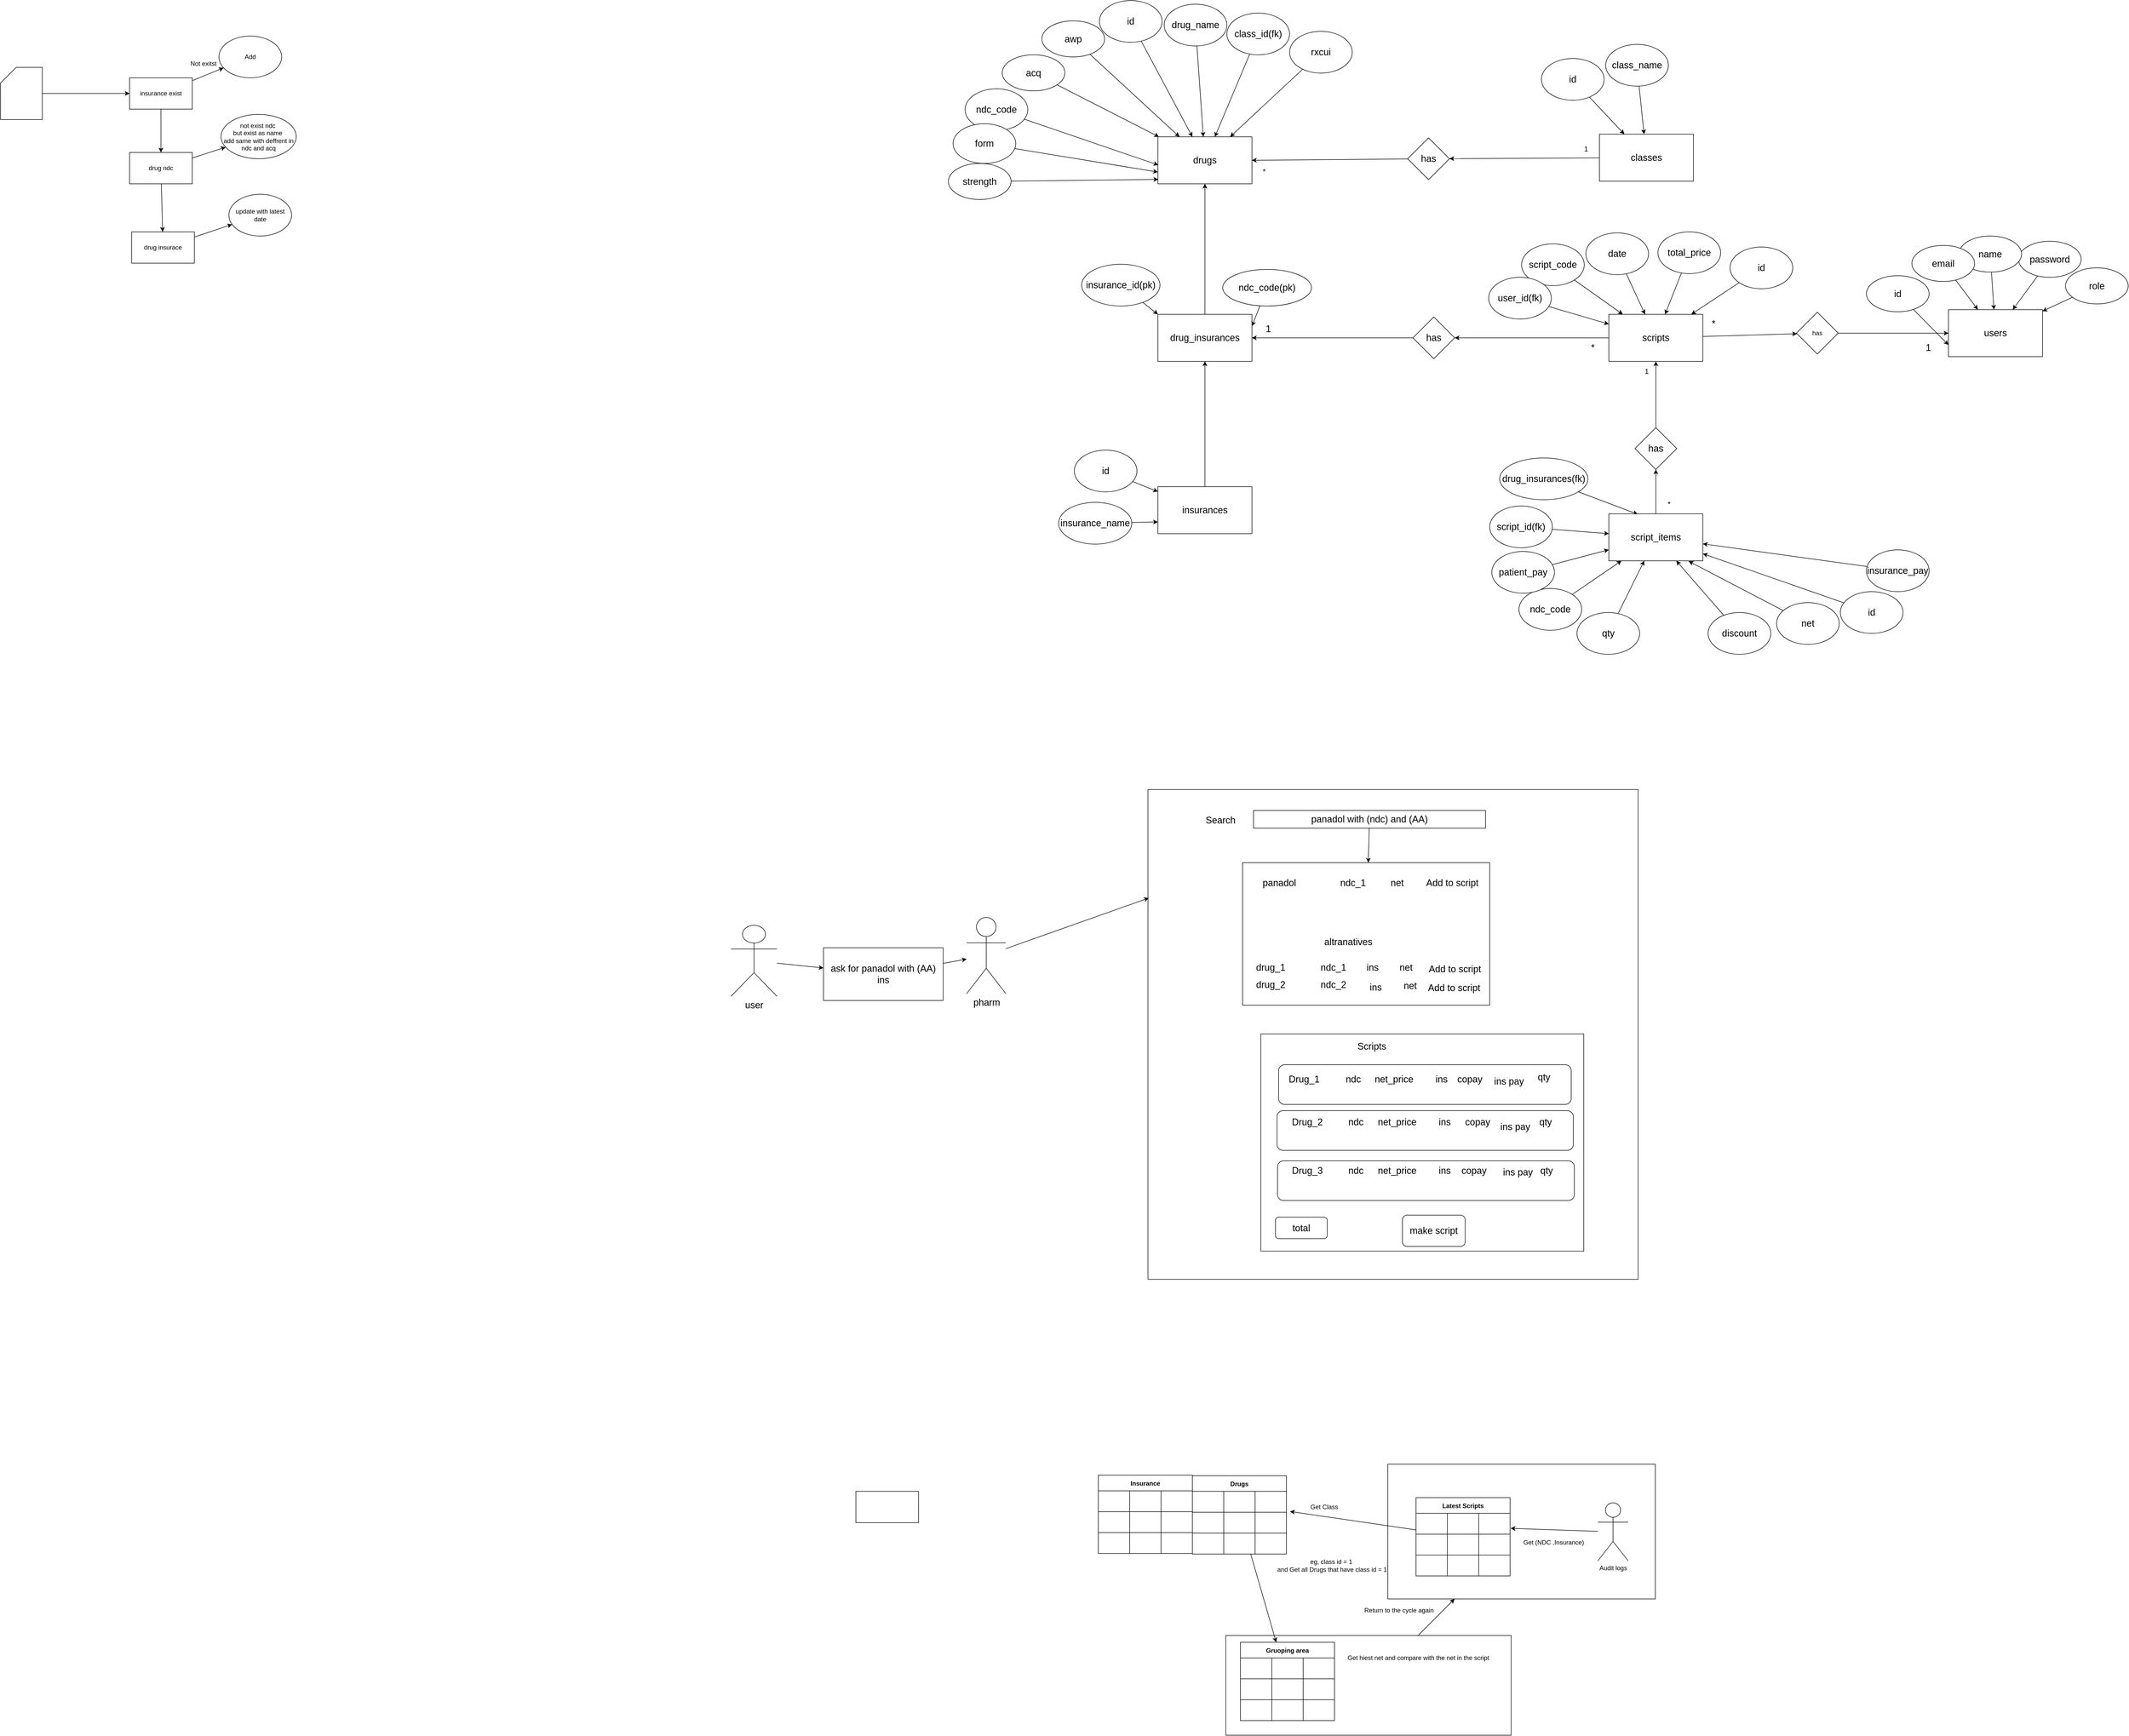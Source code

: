 <mxfile>
    <diagram id="vChAfvX7FnIwBIVvVYdI" name="Page-1">
        <mxGraphModel dx="3432" dy="907" grid="0" gridSize="10" guides="1" tooltips="1" connect="1" arrows="1" fold="1" page="0" pageScale="1" pageWidth="850" pageHeight="1100" math="0" shadow="0">
            <root>
                <mxCell id="0"/>
                <mxCell id="1" parent="0"/>
                <mxCell id="380" value="" style="rounded=0;whiteSpace=wrap;html=1;" parent="1" vertex="1">
                    <mxGeometry x="550" y="2785" width="512" height="258" as="geometry"/>
                </mxCell>
                <mxCell id="381" style="edgeStyle=none;html=1;" parent="1" source="379" target="380" edge="1">
                    <mxGeometry relative="1" as="geometry"/>
                </mxCell>
                <mxCell id="379" value="" style="rounded=0;whiteSpace=wrap;html=1;" parent="1" vertex="1">
                    <mxGeometry x="240" y="3113" width="546" height="191" as="geometry"/>
                </mxCell>
                <mxCell id="2" value="&lt;font style=&quot;font-size: 18px;&quot;&gt;drugs&lt;/font&gt;" style="rounded=0;whiteSpace=wrap;html=1;" parent="1" vertex="1">
                    <mxGeometry x="110" y="243" width="180" height="90" as="geometry"/>
                </mxCell>
                <mxCell id="37" style="edgeStyle=none;html=1;entryX=0.5;entryY=1;entryDx=0;entryDy=0;fontSize=18;" parent="1" source="4" target="35" edge="1">
                    <mxGeometry relative="1" as="geometry"/>
                </mxCell>
                <mxCell id="4" value="&lt;font style=&quot;font-size: 18px;&quot;&gt;insurances&lt;/font&gt;" style="rounded=0;whiteSpace=wrap;html=1;" parent="1" vertex="1">
                    <mxGeometry x="110" y="913" width="180" height="90" as="geometry"/>
                </mxCell>
                <mxCell id="9" style="edgeStyle=none;html=1;fontSize=18;" parent="1" source="5" target="2" edge="1">
                    <mxGeometry relative="1" as="geometry"/>
                </mxCell>
                <mxCell id="5" value="id" style="ellipse;whiteSpace=wrap;html=1;fontSize=18;" parent="1" vertex="1">
                    <mxGeometry x="-2" y="-18" width="120" height="80" as="geometry"/>
                </mxCell>
                <mxCell id="10" style="edgeStyle=none;html=1;fontSize=18;" parent="1" source="6" target="2" edge="1">
                    <mxGeometry relative="1" as="geometry"/>
                </mxCell>
                <mxCell id="6" value="drug_name" style="ellipse;whiteSpace=wrap;html=1;fontSize=18;" parent="1" vertex="1">
                    <mxGeometry x="122" y="-11" width="120" height="80" as="geometry"/>
                </mxCell>
                <mxCell id="17" style="edgeStyle=none;html=1;fontSize=18;" parent="1" source="15" target="4" edge="1">
                    <mxGeometry relative="1" as="geometry"/>
                </mxCell>
                <mxCell id="15" value="id" style="ellipse;whiteSpace=wrap;html=1;fontSize=18;" parent="1" vertex="1">
                    <mxGeometry x="-50" y="843" width="120" height="80" as="geometry"/>
                </mxCell>
                <mxCell id="29" style="edgeStyle=none;html=1;entryX=0;entryY=0.75;entryDx=0;entryDy=0;fontSize=18;" parent="1" source="16" target="4" edge="1">
                    <mxGeometry relative="1" as="geometry"/>
                </mxCell>
                <mxCell id="16" value="insurance_name" style="ellipse;whiteSpace=wrap;html=1;fontSize=18;" parent="1" vertex="1">
                    <mxGeometry x="-80" y="943" width="140" height="80" as="geometry"/>
                </mxCell>
                <mxCell id="38" style="edgeStyle=none;html=1;entryX=0.5;entryY=1;entryDx=0;entryDy=0;fontSize=18;" parent="1" source="35" target="2" edge="1">
                    <mxGeometry relative="1" as="geometry"/>
                </mxCell>
                <mxCell id="35" value="&lt;span style=&quot;font-size: 18px;&quot;&gt;drug_insurances&lt;/span&gt;" style="rounded=0;whiteSpace=wrap;html=1;" parent="1" vertex="1">
                    <mxGeometry x="110" y="583" width="180" height="90" as="geometry"/>
                </mxCell>
                <mxCell id="43" style="edgeStyle=none;html=1;entryX=1;entryY=0.25;entryDx=0;entryDy=0;fontSize=18;" parent="1" source="40" target="35" edge="1">
                    <mxGeometry relative="1" as="geometry"/>
                </mxCell>
                <mxCell id="40" value="ndc_code(pk)" style="ellipse;whiteSpace=wrap;html=1;fontSize=18;" parent="1" vertex="1">
                    <mxGeometry x="234" y="497" width="170" height="70" as="geometry"/>
                </mxCell>
                <mxCell id="42" style="edgeStyle=none;html=1;entryX=0;entryY=0;entryDx=0;entryDy=0;fontSize=18;" parent="1" source="41" target="35" edge="1">
                    <mxGeometry relative="1" as="geometry"/>
                </mxCell>
                <mxCell id="41" value="insurance_id(pk)" style="ellipse;whiteSpace=wrap;html=1;fontSize=18;" parent="1" vertex="1">
                    <mxGeometry x="-36" y="487" width="150" height="80" as="geometry"/>
                </mxCell>
                <mxCell id="62" value="" style="edgeStyle=none;html=1;fontSize=18;" parent="1" source="51" target="61" edge="1">
                    <mxGeometry relative="1" as="geometry"/>
                </mxCell>
                <mxCell id="256" value="" style="edgeStyle=none;html=1;fontSize=18;" parent="1" source="51" target="255" edge="1">
                    <mxGeometry relative="1" as="geometry"/>
                </mxCell>
                <mxCell id="51" value="&lt;font style=&quot;font-size: 18px;&quot;&gt;scripts&lt;/font&gt;" style="rounded=0;whiteSpace=wrap;html=1;" parent="1" vertex="1">
                    <mxGeometry x="973" y="583" width="180" height="90" as="geometry"/>
                </mxCell>
                <mxCell id="58" style="edgeStyle=none;html=1;fontSize=18;" parent="1" source="52" target="51" edge="1">
                    <mxGeometry relative="1" as="geometry"/>
                </mxCell>
                <mxCell id="52" value="id" style="ellipse;whiteSpace=wrap;html=1;fontSize=18;" parent="1" vertex="1">
                    <mxGeometry x="1205" y="454" width="120" height="80" as="geometry"/>
                </mxCell>
                <mxCell id="56" style="edgeStyle=none;html=1;fontSize=18;" parent="1" source="54" target="51" edge="1">
                    <mxGeometry relative="1" as="geometry"/>
                </mxCell>
                <mxCell id="54" value="script_code" style="ellipse;whiteSpace=wrap;html=1;fontSize=18;" parent="1" vertex="1">
                    <mxGeometry x="806" y="448" width="120" height="80" as="geometry"/>
                </mxCell>
                <mxCell id="57" style="edgeStyle=none;html=1;fontSize=18;entryX=0.307;entryY=0.008;entryDx=0;entryDy=0;entryPerimeter=0;" parent="1" source="55" target="108" edge="1">
                    <mxGeometry relative="1" as="geometry"/>
                </mxCell>
                <mxCell id="55" value="drug_insurances(fk)" style="ellipse;whiteSpace=wrap;html=1;fontSize=18;" parent="1" vertex="1">
                    <mxGeometry x="764" y="858" width="169" height="80" as="geometry"/>
                </mxCell>
                <mxCell id="60" style="edgeStyle=none;html=1;fontSize=18;" parent="1" source="59" target="51" edge="1">
                    <mxGeometry relative="1" as="geometry"/>
                </mxCell>
                <mxCell id="59" value="total_price" style="ellipse;whiteSpace=wrap;html=1;fontSize=18;" parent="1" vertex="1">
                    <mxGeometry x="1067" y="425" width="120" height="80" as="geometry"/>
                </mxCell>
                <mxCell id="63" style="edgeStyle=none;html=1;fontSize=18;" parent="1" source="61" target="35" edge="1">
                    <mxGeometry relative="1" as="geometry"/>
                </mxCell>
                <mxCell id="61" value="&lt;font style=&quot;font-size: 18px;&quot;&gt;has&lt;/font&gt;" style="rhombus;whiteSpace=wrap;html=1;rounded=0;" parent="1" vertex="1">
                    <mxGeometry x="598" y="588" width="80" height="80" as="geometry"/>
                </mxCell>
                <mxCell id="64" value="1" style="text;html=1;align=center;verticalAlign=middle;resizable=0;points=[];autosize=1;strokeColor=none;fillColor=none;fontSize=18;" parent="1" vertex="1">
                    <mxGeometry x="307" y="594" width="28" height="34" as="geometry"/>
                </mxCell>
                <mxCell id="65" value="*" style="text;html=1;align=center;verticalAlign=middle;resizable=0;points=[];autosize=1;strokeColor=none;fillColor=none;fontSize=18;" parent="1" vertex="1">
                    <mxGeometry x="929" y="630" width="25" height="34" as="geometry"/>
                </mxCell>
                <mxCell id="68" style="edgeStyle=none;html=1;fontSize=18;" parent="1" source="67" target="108" edge="1">
                    <mxGeometry relative="1" as="geometry"/>
                </mxCell>
                <mxCell id="67" value="ndc_code" style="ellipse;whiteSpace=wrap;html=1;fontSize=18;" parent="1" vertex="1">
                    <mxGeometry x="801" y="1108" width="120" height="80" as="geometry"/>
                </mxCell>
                <mxCell id="70" style="edgeStyle=none;html=1;" parent="1" source="69" target="51" edge="1">
                    <mxGeometry relative="1" as="geometry"/>
                </mxCell>
                <mxCell id="69" value="date" style="ellipse;whiteSpace=wrap;html=1;fontSize=18;" parent="1" vertex="1">
                    <mxGeometry x="929" y="427" width="120" height="80" as="geometry"/>
                </mxCell>
                <mxCell id="85" style="edgeStyle=none;html=1;fontSize=14;" parent="1" source="84" target="2" edge="1">
                    <mxGeometry relative="1" as="geometry"/>
                </mxCell>
                <mxCell id="84" value="class_id(fk)" style="ellipse;whiteSpace=wrap;html=1;fontSize=18;" parent="1" vertex="1">
                    <mxGeometry x="242" y="6" width="120" height="80" as="geometry"/>
                </mxCell>
                <mxCell id="99" style="edgeStyle=none;html=1;entryX=0.004;entryY=0.6;entryDx=0;entryDy=0;entryPerimeter=0;fontSize=14;" parent="1" source="86" target="2" edge="1">
                    <mxGeometry relative="1" as="geometry"/>
                </mxCell>
                <mxCell id="86" value="ndc_code" style="ellipse;whiteSpace=wrap;html=1;fontSize=18;" parent="1" vertex="1">
                    <mxGeometry x="-259" y="151" width="120" height="80" as="geometry"/>
                </mxCell>
                <mxCell id="88" value="id" style="ellipse;whiteSpace=wrap;html=1;fontSize=18;" parent="1" vertex="1">
                    <mxGeometry x="844" y="93" width="120" height="80" as="geometry"/>
                </mxCell>
                <mxCell id="89" value="class_name" style="ellipse;whiteSpace=wrap;html=1;fontSize=18;" parent="1" vertex="1">
                    <mxGeometry x="967" y="66" width="120" height="80" as="geometry"/>
                </mxCell>
                <mxCell id="90" value="&lt;font style=&quot;font-size: 18px;&quot;&gt;classes&lt;/font&gt;" style="rounded=0;whiteSpace=wrap;html=1;" parent="1" vertex="1">
                    <mxGeometry x="955" y="238" width="180" height="90" as="geometry"/>
                </mxCell>
                <mxCell id="91" style="edgeStyle=none;html=1;" parent="1" source="89" target="90" edge="1">
                    <mxGeometry relative="1" as="geometry"/>
                </mxCell>
                <mxCell id="92" style="edgeStyle=none;html=1;" parent="1" source="88" target="90" edge="1">
                    <mxGeometry relative="1" as="geometry"/>
                </mxCell>
                <mxCell id="93" value="" style="edgeStyle=none;html=1;" parent="1" source="90" target="94" edge="1">
                    <mxGeometry relative="1" as="geometry"/>
                </mxCell>
                <mxCell id="94" value="&lt;font style=&quot;font-size: 18px;&quot;&gt;has&lt;/font&gt;" style="rhombus;whiteSpace=wrap;html=1;rounded=0;" parent="1" vertex="1">
                    <mxGeometry x="588" y="245" width="80" height="80" as="geometry"/>
                </mxCell>
                <mxCell id="95" style="edgeStyle=none;html=1;entryX=1;entryY=0.5;entryDx=0;entryDy=0;" parent="1" source="94" target="2" edge="1">
                    <mxGeometry relative="1" as="geometry">
                        <mxPoint x="914" y="329.0" as="targetPoint"/>
                    </mxGeometry>
                </mxCell>
                <mxCell id="96" value="&lt;font style=&quot;font-size: 14px;&quot;&gt;*&lt;/font&gt;" style="text;html=1;align=center;verticalAlign=middle;resizable=0;points=[];autosize=1;strokeColor=none;fillColor=none;" parent="1" vertex="1">
                    <mxGeometry x="301" y="294" width="23" height="29" as="geometry"/>
                </mxCell>
                <mxCell id="97" value="&lt;font style=&quot;font-size: 14px;&quot;&gt;1&lt;/font&gt;" style="text;html=1;align=center;verticalAlign=middle;resizable=0;points=[];autosize=1;strokeColor=none;fillColor=none;" parent="1" vertex="1">
                    <mxGeometry x="916" y="251" width="26" height="29" as="geometry"/>
                </mxCell>
                <mxCell id="102" style="edgeStyle=none;html=1;entryX=0;entryY=0.75;entryDx=0;entryDy=0;fontSize=14;" parent="1" source="100" target="2" edge="1">
                    <mxGeometry relative="1" as="geometry"/>
                </mxCell>
                <mxCell id="100" value="form" style="ellipse;whiteSpace=wrap;html=1;fontSize=18;" parent="1" vertex="1">
                    <mxGeometry x="-282" y="218" width="120" height="76" as="geometry"/>
                </mxCell>
                <mxCell id="103" style="edgeStyle=none;html=1;entryX=0.004;entryY=0.906;entryDx=0;entryDy=0;entryPerimeter=0;fontSize=14;" parent="1" source="101" target="2" edge="1">
                    <mxGeometry relative="1" as="geometry"/>
                </mxCell>
                <mxCell id="101" value="strength" style="ellipse;whiteSpace=wrap;html=1;fontSize=18;" parent="1" vertex="1">
                    <mxGeometry x="-291" y="294" width="120" height="69" as="geometry"/>
                </mxCell>
                <mxCell id="106" style="edgeStyle=none;html=1;fontSize=14;" parent="1" source="104" target="2" edge="1">
                    <mxGeometry relative="1" as="geometry"/>
                </mxCell>
                <mxCell id="104" value="acq&lt;span style=&quot;color: rgba(0, 0, 0, 0); font-family: monospace; font-size: 0px; text-align: start;&quot;&gt;%3CmxGraphModel%3E%3Croot%3E%3CmxCell%20id%3D%220%22%2F%3E%3CmxCell%20id%3D%221%22%20parent%3D%220%22%2F%3E%3CmxCell%20id%3D%222%22%20value%3D%22strength%22%20style%3D%22ellipse%3BwhiteSpace%3Dwrap%3Bhtml%3D1%3BfontSize%3D18%3B%22%20vertex%3D%221%22%20parent%3D%221%22%3E%3CmxGeometry%20x%3D%22-234%22%20y%3D%22365%22%20width%3D%22120%22%20height%3D%2269%22%20as%3D%22geometry%22%2F%3E%3C%2FmxCell%3E%3C%2Froot%3E%3C%2FmxGraphModel%3E&lt;/span&gt;" style="ellipse;whiteSpace=wrap;html=1;fontSize=18;" parent="1" vertex="1">
                    <mxGeometry x="-188" y="86" width="120" height="69" as="geometry"/>
                </mxCell>
                <mxCell id="107" style="edgeStyle=none;html=1;fontSize=14;" parent="1" source="105" target="2" edge="1">
                    <mxGeometry relative="1" as="geometry"/>
                </mxCell>
                <mxCell id="105" value="awp" style="ellipse;whiteSpace=wrap;html=1;fontSize=18;" parent="1" vertex="1">
                    <mxGeometry x="-112" y="21" width="120" height="69" as="geometry"/>
                </mxCell>
                <mxCell id="110" value="" style="edgeStyle=none;html=1;fontSize=14;" parent="1" source="108" target="109" edge="1">
                    <mxGeometry relative="1" as="geometry"/>
                </mxCell>
                <mxCell id="108" value="&lt;font style=&quot;font-size: 18px;&quot;&gt;script_items&lt;/font&gt;" style="rounded=0;whiteSpace=wrap;html=1;" parent="1" vertex="1">
                    <mxGeometry x="973" y="965" width="180" height="90" as="geometry"/>
                </mxCell>
                <mxCell id="111" style="edgeStyle=none;html=1;fontSize=14;" parent="1" source="109" target="51" edge="1">
                    <mxGeometry relative="1" as="geometry"/>
                </mxCell>
                <mxCell id="109" value="&lt;font style=&quot;font-size: 18px;&quot;&gt;has&lt;/font&gt;" style="rhombus;whiteSpace=wrap;html=1;rounded=0;" parent="1" vertex="1">
                    <mxGeometry x="1023" y="800" width="80" height="80" as="geometry"/>
                </mxCell>
                <mxCell id="113" style="edgeStyle=none;html=1;fontSize=14;" parent="1" source="112" target="108" edge="1">
                    <mxGeometry relative="1" as="geometry"/>
                </mxCell>
                <mxCell id="112" value="script_id(fk)" style="ellipse;whiteSpace=wrap;html=1;fontSize=18;" parent="1" vertex="1">
                    <mxGeometry x="745" y="950" width="120" height="80" as="geometry"/>
                </mxCell>
                <mxCell id="117" style="edgeStyle=none;html=1;fontSize=14;" parent="1" source="114" target="108" edge="1">
                    <mxGeometry relative="1" as="geometry"/>
                </mxCell>
                <mxCell id="114" value="qty" style="ellipse;whiteSpace=wrap;html=1;fontSize=18;" parent="1" vertex="1">
                    <mxGeometry x="912" y="1154" width="120" height="80" as="geometry"/>
                </mxCell>
                <mxCell id="119" style="edgeStyle=none;html=1;fontSize=14;" parent="1" source="115" target="108" edge="1">
                    <mxGeometry relative="1" as="geometry"/>
                </mxCell>
                <mxCell id="115" value="discount" style="ellipse;whiteSpace=wrap;html=1;fontSize=18;" parent="1" vertex="1">
                    <mxGeometry x="1163" y="1154" width="120" height="80" as="geometry"/>
                </mxCell>
                <mxCell id="121" style="edgeStyle=none;html=1;entryX=0.849;entryY=1.008;entryDx=0;entryDy=0;entryPerimeter=0;fontSize=14;" parent="1" source="120" target="108" edge="1">
                    <mxGeometry relative="1" as="geometry"/>
                </mxCell>
                <mxCell id="120" value="net&lt;br&gt;" style="ellipse;whiteSpace=wrap;html=1;fontSize=18;" parent="1" vertex="1">
                    <mxGeometry x="1294" y="1135" width="120" height="80" as="geometry"/>
                </mxCell>
                <mxCell id="122" value="1" style="text;html=1;align=center;verticalAlign=middle;resizable=0;points=[];autosize=1;strokeColor=none;fillColor=none;fontSize=14;" parent="1" vertex="1">
                    <mxGeometry x="1032" y="677" width="26" height="29" as="geometry"/>
                </mxCell>
                <mxCell id="123" value="*" style="text;html=1;align=center;verticalAlign=middle;resizable=0;points=[];autosize=1;strokeColor=none;fillColor=none;fontSize=14;" parent="1" vertex="1">
                    <mxGeometry x="1076" y="931" width="23" height="29" as="geometry"/>
                </mxCell>
                <mxCell id="125" style="edgeStyle=none;html=1;fontSize=18;" parent="1" source="124" target="108" edge="1">
                    <mxGeometry relative="1" as="geometry"/>
                </mxCell>
                <mxCell id="124" value="id" style="ellipse;whiteSpace=wrap;html=1;fontSize=18;" parent="1" vertex="1">
                    <mxGeometry x="1416" y="1114" width="120" height="80" as="geometry"/>
                </mxCell>
                <mxCell id="126" value="" style="whiteSpace=wrap;html=1;aspect=fixed;fontSize=18;" parent="1" vertex="1">
                    <mxGeometry x="91" y="1493" width="938" height="938" as="geometry"/>
                </mxCell>
                <mxCell id="128" style="edgeStyle=none;html=1;fontSize=18;" parent="1" source="127" edge="1">
                    <mxGeometry relative="1" as="geometry">
                        <mxPoint x="92.5" y="1700.75" as="targetPoint"/>
                    </mxGeometry>
                </mxCell>
                <mxCell id="127" value="pharm" style="shape=umlActor;verticalLabelPosition=bottom;verticalAlign=top;html=1;outlineConnect=0;fontSize=18;" parent="1" vertex="1">
                    <mxGeometry x="-256" y="1738" width="75" height="146" as="geometry"/>
                </mxCell>
                <mxCell id="139" style="edgeStyle=none;html=1;fontSize=18;" parent="1" source="130" target="138" edge="1">
                    <mxGeometry relative="1" as="geometry"/>
                </mxCell>
                <mxCell id="130" value="panadol with (ndc) and (AA)" style="rounded=0;whiteSpace=wrap;html=1;fontSize=18;" parent="1" vertex="1">
                    <mxGeometry x="293" y="1533" width="444" height="34" as="geometry"/>
                </mxCell>
                <mxCell id="131" value="Search" style="text;html=1;strokeColor=none;fillColor=none;align=center;verticalAlign=middle;whiteSpace=wrap;rounded=0;fontSize=18;" parent="1" vertex="1">
                    <mxGeometry x="200" y="1537" width="60" height="30" as="geometry"/>
                </mxCell>
                <mxCell id="135" style="edgeStyle=none;html=1;fontSize=18;" parent="1" source="132" target="136" edge="1">
                    <mxGeometry relative="1" as="geometry">
                        <mxPoint x="-525" y="1831.5" as="targetPoint"/>
                    </mxGeometry>
                </mxCell>
                <mxCell id="132" value="user" style="shape=umlActor;verticalLabelPosition=bottom;verticalAlign=top;html=1;outlineConnect=0;fontSize=18;" parent="1" vertex="1">
                    <mxGeometry x="-707" y="1753" width="88" height="136" as="geometry"/>
                </mxCell>
                <mxCell id="137" style="edgeStyle=none;html=1;fontSize=18;" parent="1" source="136" target="127" edge="1">
                    <mxGeometry relative="1" as="geometry"/>
                </mxCell>
                <mxCell id="136" value="ask for panadol with (AA) ins" style="rounded=0;whiteSpace=wrap;html=1;fontSize=18;" parent="1" vertex="1">
                    <mxGeometry x="-530" y="1796" width="229" height="101" as="geometry"/>
                </mxCell>
                <mxCell id="138" value="" style="rounded=0;whiteSpace=wrap;html=1;fontSize=18;" parent="1" vertex="1">
                    <mxGeometry x="272" y="1633" width="473" height="273" as="geometry"/>
                </mxCell>
                <mxCell id="140" value="panadol" style="text;html=1;strokeColor=none;fillColor=none;align=center;verticalAlign=middle;whiteSpace=wrap;rounded=0;fontSize=18;" parent="1" vertex="1">
                    <mxGeometry x="291" y="1657" width="103" height="30" as="geometry"/>
                </mxCell>
                <mxCell id="143" value="altranatives" style="text;html=1;strokeColor=none;fillColor=none;align=center;verticalAlign=middle;whiteSpace=wrap;rounded=0;fontSize=18;" parent="1" vertex="1">
                    <mxGeometry x="270" y="1770" width="409" height="30" as="geometry"/>
                </mxCell>
                <mxCell id="144" value="ndc_1" style="text;html=1;strokeColor=none;fillColor=none;align=center;verticalAlign=middle;whiteSpace=wrap;rounded=0;fontSize=18;" parent="1" vertex="1">
                    <mxGeometry x="432" y="1657" width="103" height="30" as="geometry"/>
                </mxCell>
                <mxCell id="145" value="drug_1" style="text;html=1;strokeColor=none;fillColor=none;align=center;verticalAlign=middle;whiteSpace=wrap;rounded=0;fontSize=18;" parent="1" vertex="1">
                    <mxGeometry x="296" y="1819" width="60" height="30" as="geometry"/>
                </mxCell>
                <mxCell id="146" value="drug_2" style="text;html=1;strokeColor=none;fillColor=none;align=center;verticalAlign=middle;whiteSpace=wrap;rounded=0;fontSize=18;" parent="1" vertex="1">
                    <mxGeometry x="296" y="1852" width="60" height="30" as="geometry"/>
                </mxCell>
                <mxCell id="147" value="ndc_2" style="text;html=1;strokeColor=none;fillColor=none;align=center;verticalAlign=middle;whiteSpace=wrap;rounded=0;fontSize=18;" parent="1" vertex="1">
                    <mxGeometry x="416" y="1852" width="60" height="30" as="geometry"/>
                </mxCell>
                <mxCell id="148" value="ndc_1" style="text;html=1;strokeColor=none;fillColor=none;align=center;verticalAlign=middle;whiteSpace=wrap;rounded=0;fontSize=18;" parent="1" vertex="1">
                    <mxGeometry x="416" y="1819" width="60" height="30" as="geometry"/>
                </mxCell>
                <mxCell id="149" value="net" style="text;html=1;strokeColor=none;fillColor=none;align=center;verticalAlign=middle;whiteSpace=wrap;rounded=0;fontSize=18;" parent="1" vertex="1">
                    <mxGeometry x="563" y="1854" width="60" height="30" as="geometry"/>
                </mxCell>
                <mxCell id="150" value="net" style="text;html=1;strokeColor=none;fillColor=none;align=center;verticalAlign=middle;whiteSpace=wrap;rounded=0;fontSize=18;" parent="1" vertex="1">
                    <mxGeometry x="555" y="1819" width="60" height="30" as="geometry"/>
                </mxCell>
                <mxCell id="151" value="ins" style="text;html=1;strokeColor=none;fillColor=none;align=center;verticalAlign=middle;whiteSpace=wrap;rounded=0;fontSize=18;" parent="1" vertex="1">
                    <mxGeometry x="497" y="1857" width="60" height="30" as="geometry"/>
                </mxCell>
                <mxCell id="152" value="ins" style="text;html=1;strokeColor=none;fillColor=none;align=center;verticalAlign=middle;whiteSpace=wrap;rounded=0;fontSize=18;" parent="1" vertex="1">
                    <mxGeometry x="491" y="1819" width="60" height="30" as="geometry"/>
                </mxCell>
                <mxCell id="154" value="net" style="text;html=1;strokeColor=none;fillColor=none;align=center;verticalAlign=middle;whiteSpace=wrap;rounded=0;fontSize=18;" parent="1" vertex="1">
                    <mxGeometry x="538" y="1657" width="60" height="30" as="geometry"/>
                </mxCell>
                <mxCell id="159" value="Add to script" style="text;html=1;strokeColor=none;fillColor=none;align=center;verticalAlign=middle;whiteSpace=wrap;rounded=0;fontSize=18;" parent="1" vertex="1">
                    <mxGeometry x="620" y="1657" width="107" height="30" as="geometry"/>
                </mxCell>
                <mxCell id="160" value="Add to script" style="text;html=1;strokeColor=none;fillColor=none;align=center;verticalAlign=middle;whiteSpace=wrap;rounded=0;fontSize=18;" parent="1" vertex="1">
                    <mxGeometry x="623" y="1822" width="111" height="30" as="geometry"/>
                </mxCell>
                <mxCell id="161" value="Add to script" style="text;html=1;strokeColor=none;fillColor=none;align=center;verticalAlign=middle;whiteSpace=wrap;rounded=0;fontSize=18;" parent="1" vertex="1">
                    <mxGeometry x="620" y="1852" width="114" height="42" as="geometry"/>
                </mxCell>
                <mxCell id="163" value="" style="rounded=0;whiteSpace=wrap;html=1;fontSize=18;" parent="1" vertex="1">
                    <mxGeometry x="307" y="1961" width="618" height="416" as="geometry"/>
                </mxCell>
                <mxCell id="164" value="Scripts" style="text;html=1;strokeColor=none;fillColor=none;align=center;verticalAlign=middle;whiteSpace=wrap;rounded=0;fontSize=18;" parent="1" vertex="1">
                    <mxGeometry x="353" y="1970" width="333" height="30" as="geometry"/>
                </mxCell>
                <mxCell id="167" value="" style="rounded=1;whiteSpace=wrap;html=1;fontSize=18;" parent="1" vertex="1">
                    <mxGeometry x="341" y="2020" width="560" height="76" as="geometry"/>
                </mxCell>
                <mxCell id="168" value="" style="rounded=1;whiteSpace=wrap;html=1;fontSize=18;" parent="1" vertex="1">
                    <mxGeometry x="338" y="2108" width="567" height="76" as="geometry"/>
                </mxCell>
                <mxCell id="169" value="" style="rounded=1;whiteSpace=wrap;html=1;fontSize=18;" parent="1" vertex="1">
                    <mxGeometry x="339" y="2204" width="568" height="76" as="geometry"/>
                </mxCell>
                <mxCell id="170" value="Drug_1" style="text;html=1;strokeColor=none;fillColor=none;align=center;verticalAlign=middle;whiteSpace=wrap;rounded=0;fontSize=18;" parent="1" vertex="1">
                    <mxGeometry x="360" y="2033" width="60" height="30" as="geometry"/>
                </mxCell>
                <mxCell id="171" value="net_price" style="text;html=1;strokeColor=none;fillColor=none;align=center;verticalAlign=middle;whiteSpace=wrap;rounded=0;fontSize=18;" parent="1" vertex="1">
                    <mxGeometry x="532" y="2033" width="60" height="30" as="geometry"/>
                </mxCell>
                <mxCell id="172" value="ins" style="text;html=1;strokeColor=none;fillColor=none;align=center;verticalAlign=middle;whiteSpace=wrap;rounded=0;fontSize=18;" parent="1" vertex="1">
                    <mxGeometry x="623" y="2033" width="60" height="30" as="geometry"/>
                </mxCell>
                <mxCell id="173" value="ndc" style="text;html=1;strokeColor=none;fillColor=none;align=center;verticalAlign=middle;whiteSpace=wrap;rounded=0;fontSize=18;" parent="1" vertex="1">
                    <mxGeometry x="453.5" y="2033" width="60" height="30" as="geometry"/>
                </mxCell>
                <mxCell id="174" value="qty" style="text;html=1;strokeColor=none;fillColor=none;align=center;verticalAlign=middle;whiteSpace=wrap;rounded=0;fontSize=18;" parent="1" vertex="1">
                    <mxGeometry x="819" y="2029" width="60" height="30" as="geometry"/>
                </mxCell>
                <mxCell id="176" value="Drug_2" style="text;html=1;strokeColor=none;fillColor=none;align=center;verticalAlign=middle;whiteSpace=wrap;rounded=0;fontSize=18;" parent="1" vertex="1">
                    <mxGeometry x="365.5" y="2114.5" width="60" height="30" as="geometry"/>
                </mxCell>
                <mxCell id="177" value="net_price" style="text;html=1;strokeColor=none;fillColor=none;align=center;verticalAlign=middle;whiteSpace=wrap;rounded=0;fontSize=18;" parent="1" vertex="1">
                    <mxGeometry x="537.5" y="2114.5" width="60" height="30" as="geometry"/>
                </mxCell>
                <mxCell id="178" value="ins" style="text;html=1;strokeColor=none;fillColor=none;align=center;verticalAlign=middle;whiteSpace=wrap;rounded=0;fontSize=18;" parent="1" vertex="1">
                    <mxGeometry x="628.5" y="2114.5" width="60" height="30" as="geometry"/>
                </mxCell>
                <mxCell id="179" value="ndc" style="text;html=1;strokeColor=none;fillColor=none;align=center;verticalAlign=middle;whiteSpace=wrap;rounded=0;fontSize=18;" parent="1" vertex="1">
                    <mxGeometry x="459" y="2114.5" width="60" height="30" as="geometry"/>
                </mxCell>
                <mxCell id="180" value="qty" style="text;html=1;strokeColor=none;fillColor=none;align=center;verticalAlign=middle;whiteSpace=wrap;rounded=0;fontSize=18;" parent="1" vertex="1">
                    <mxGeometry x="822" y="2114.5" width="60" height="30" as="geometry"/>
                </mxCell>
                <mxCell id="181" value="Drug_3" style="text;html=1;strokeColor=none;fillColor=none;align=center;verticalAlign=middle;whiteSpace=wrap;rounded=0;fontSize=18;" parent="1" vertex="1">
                    <mxGeometry x="365.5" y="2208" width="60" height="30" as="geometry"/>
                </mxCell>
                <mxCell id="182" value="net_price" style="text;html=1;strokeColor=none;fillColor=none;align=center;verticalAlign=middle;whiteSpace=wrap;rounded=0;fontSize=18;" parent="1" vertex="1">
                    <mxGeometry x="537.5" y="2208" width="60" height="30" as="geometry"/>
                </mxCell>
                <mxCell id="183" value="ins" style="text;html=1;strokeColor=none;fillColor=none;align=center;verticalAlign=middle;whiteSpace=wrap;rounded=0;fontSize=18;" parent="1" vertex="1">
                    <mxGeometry x="628.5" y="2208" width="60" height="30" as="geometry"/>
                </mxCell>
                <mxCell id="184" value="ndc" style="text;html=1;strokeColor=none;fillColor=none;align=center;verticalAlign=middle;whiteSpace=wrap;rounded=0;fontSize=18;" parent="1" vertex="1">
                    <mxGeometry x="459" y="2208" width="60" height="30" as="geometry"/>
                </mxCell>
                <mxCell id="185" value="qty" style="text;html=1;strokeColor=none;fillColor=none;align=center;verticalAlign=middle;whiteSpace=wrap;rounded=0;fontSize=18;" parent="1" vertex="1">
                    <mxGeometry x="824" y="2208" width="60" height="30" as="geometry"/>
                </mxCell>
                <mxCell id="186" value="make script" style="rounded=1;whiteSpace=wrap;html=1;fontSize=18;" parent="1" vertex="1">
                    <mxGeometry x="578" y="2308" width="120" height="60" as="geometry"/>
                </mxCell>
                <mxCell id="187" value="total" style="rounded=1;whiteSpace=wrap;html=1;fontSize=18;" parent="1" vertex="1">
                    <mxGeometry x="335" y="2312" width="99" height="41" as="geometry"/>
                </mxCell>
                <mxCell id="188" value="copay" style="text;html=1;strokeColor=none;fillColor=none;align=center;verticalAlign=middle;whiteSpace=wrap;rounded=0;fontSize=18;" parent="1" vertex="1">
                    <mxGeometry x="677" y="2033" width="60" height="30" as="geometry"/>
                </mxCell>
                <mxCell id="189" value="copay" style="text;html=1;strokeColor=none;fillColor=none;align=center;verticalAlign=middle;whiteSpace=wrap;rounded=0;fontSize=18;" parent="1" vertex="1">
                    <mxGeometry x="692" y="2114.5" width="60" height="30" as="geometry"/>
                </mxCell>
                <mxCell id="190" value="copay" style="text;html=1;strokeColor=none;fillColor=none;align=center;verticalAlign=middle;whiteSpace=wrap;rounded=0;fontSize=18;" parent="1" vertex="1">
                    <mxGeometry x="685" y="2208" width="60" height="30" as="geometry"/>
                </mxCell>
                <mxCell id="193" value="ins pay" style="text;html=1;strokeColor=none;fillColor=none;align=center;verticalAlign=middle;whiteSpace=wrap;rounded=0;fontSize=18;" parent="1" vertex="1">
                    <mxGeometry x="769" y="2211" width="60" height="30" as="geometry"/>
                </mxCell>
                <mxCell id="196" value="ins pay" style="text;html=1;strokeColor=none;fillColor=none;align=center;verticalAlign=middle;whiteSpace=wrap;rounded=0;fontSize=18;" parent="1" vertex="1">
                    <mxGeometry x="764" y="2124" width="60" height="30" as="geometry"/>
                </mxCell>
                <mxCell id="197" value="ins pay" style="text;html=1;strokeColor=none;fillColor=none;align=center;verticalAlign=middle;whiteSpace=wrap;rounded=0;fontSize=18;" parent="1" vertex="1">
                    <mxGeometry x="752" y="2037" width="60" height="30" as="geometry"/>
                </mxCell>
                <mxCell id="230" value="&lt;font style=&quot;font-size: 18px;&quot;&gt;users&lt;/font&gt;" style="rounded=0;whiteSpace=wrap;html=1;" parent="1" vertex="1">
                    <mxGeometry x="1623" y="574" width="180" height="90" as="geometry"/>
                </mxCell>
                <mxCell id="231" style="edgeStyle=none;html=1;entryX=0;entryY=0.75;entryDx=0;entryDy=0;fontSize=18;" parent="1" source="232" target="230" edge="1">
                    <mxGeometry relative="1" as="geometry"/>
                </mxCell>
                <mxCell id="232" value="id" style="ellipse;whiteSpace=wrap;html=1;fontSize=18;" parent="1" vertex="1">
                    <mxGeometry x="1466" y="509" width="120" height="69" as="geometry"/>
                </mxCell>
                <mxCell id="233" style="edgeStyle=none;html=1;fontSize=18;" parent="1" source="234" target="230" edge="1">
                    <mxGeometry relative="1" as="geometry"/>
                </mxCell>
                <mxCell id="234" value="password" style="ellipse;whiteSpace=wrap;html=1;fontSize=18;" parent="1" vertex="1">
                    <mxGeometry x="1757" y="443" width="120" height="69" as="geometry"/>
                </mxCell>
                <mxCell id="235" style="edgeStyle=none;html=1;fontSize=18;" parent="1" source="236" target="230" edge="1">
                    <mxGeometry relative="1" as="geometry"/>
                </mxCell>
                <mxCell id="236" value="name" style="ellipse;whiteSpace=wrap;html=1;fontSize=18;" parent="1" vertex="1">
                    <mxGeometry x="1643" y="433" width="120" height="69" as="geometry"/>
                </mxCell>
                <mxCell id="237" style="edgeStyle=none;html=1;fontSize=18;" parent="1" source="238" target="230" edge="1">
                    <mxGeometry relative="1" as="geometry"/>
                </mxCell>
                <mxCell id="238" value="role" style="ellipse;whiteSpace=wrap;html=1;fontSize=18;" parent="1" vertex="1">
                    <mxGeometry x="1847" y="494" width="120" height="69" as="geometry"/>
                </mxCell>
                <mxCell id="239" style="edgeStyle=none;html=1;fontSize=18;" parent="1" source="240" target="230" edge="1">
                    <mxGeometry relative="1" as="geometry"/>
                </mxCell>
                <mxCell id="240" value="email" style="ellipse;whiteSpace=wrap;html=1;fontSize=18;" parent="1" vertex="1">
                    <mxGeometry x="1553" y="451" width="120" height="69" as="geometry"/>
                </mxCell>
                <mxCell id="253" style="edgeStyle=none;html=1;fontSize=18;" parent="1" source="252" target="51" edge="1">
                    <mxGeometry relative="1" as="geometry"/>
                </mxCell>
                <mxCell id="252" value="user_id(fk)" style="ellipse;whiteSpace=wrap;html=1;fontSize=18;" parent="1" vertex="1">
                    <mxGeometry x="743" y="512" width="120" height="80" as="geometry"/>
                </mxCell>
                <mxCell id="257" style="edgeStyle=none;html=1;fontSize=18;" parent="1" source="255" target="230" edge="1">
                    <mxGeometry relative="1" as="geometry"/>
                </mxCell>
                <mxCell id="255" value="has" style="rhombus;whiteSpace=wrap;html=1;rounded=0;" parent="1" vertex="1">
                    <mxGeometry x="1332" y="579" width="80" height="80" as="geometry"/>
                </mxCell>
                <mxCell id="258" value="*" style="text;html=1;align=center;verticalAlign=middle;resizable=0;points=[];autosize=1;strokeColor=none;fillColor=none;fontSize=18;" parent="1" vertex="1">
                    <mxGeometry x="1160" y="584" width="25" height="34" as="geometry"/>
                </mxCell>
                <mxCell id="259" value="1" style="text;html=1;align=center;verticalAlign=middle;resizable=0;points=[];autosize=1;strokeColor=none;fillColor=none;fontSize=18;" parent="1" vertex="1">
                    <mxGeometry x="1570" y="630" width="28" height="34" as="geometry"/>
                </mxCell>
                <mxCell id="262" style="edgeStyle=none;html=1;fontSize=18;" parent="1" source="260" target="108" edge="1">
                    <mxGeometry relative="1" as="geometry"/>
                </mxCell>
                <mxCell id="260" value="patient_pay" style="ellipse;whiteSpace=wrap;html=1;fontSize=18;" parent="1" vertex="1">
                    <mxGeometry x="749" y="1037" width="120" height="80" as="geometry"/>
                </mxCell>
                <mxCell id="263" style="edgeStyle=none;html=1;fontSize=18;" parent="1" source="261" target="108" edge="1">
                    <mxGeometry relative="1" as="geometry"/>
                </mxCell>
                <mxCell id="261" value="insurance_pay&lt;br&gt;" style="ellipse;whiteSpace=wrap;html=1;fontSize=18;" parent="1" vertex="1">
                    <mxGeometry x="1466" y="1034" width="120" height="80" as="geometry"/>
                </mxCell>
                <mxCell id="265" style="edgeStyle=none;html=1;fontSize=18;" parent="1" source="264" target="2" edge="1">
                    <mxGeometry relative="1" as="geometry"/>
                </mxCell>
                <mxCell id="264" value="rxcui" style="ellipse;whiteSpace=wrap;html=1;fontSize=18;" parent="1" vertex="1">
                    <mxGeometry x="362" y="41" width="120" height="80" as="geometry"/>
                </mxCell>
                <mxCell id="276" value="" style="rounded=0;whiteSpace=wrap;html=1;" parent="1" vertex="1">
                    <mxGeometry x="-468" y="2837" width="120" height="60" as="geometry"/>
                </mxCell>
                <mxCell id="358" style="edgeStyle=none;html=1;" parent="1" source="290" edge="1">
                    <mxGeometry relative="1" as="geometry">
                        <mxPoint x="362.833" y="2875.5" as="targetPoint"/>
                    </mxGeometry>
                </mxCell>
                <mxCell id="290" value="Latest Scripts" style="shape=table;startSize=30;container=1;collapsible=0;childLayout=tableLayout;fontStyle=1;align=center;" parent="1" vertex="1">
                    <mxGeometry x="604" y="2849" width="180" height="150" as="geometry"/>
                </mxCell>
                <mxCell id="291" value="" style="shape=tableRow;horizontal=0;startSize=0;swimlaneHead=0;swimlaneBody=0;top=0;left=0;bottom=0;right=0;collapsible=0;dropTarget=0;fillColor=none;points=[[0,0.5],[1,0.5]];portConstraint=eastwest;" parent="290" vertex="1">
                    <mxGeometry y="30" width="180" height="40" as="geometry"/>
                </mxCell>
                <mxCell id="292" value="" style="shape=partialRectangle;html=1;whiteSpace=wrap;connectable=0;fillColor=none;top=0;left=0;bottom=0;right=0;overflow=hidden;" parent="291" vertex="1">
                    <mxGeometry width="60" height="40" as="geometry">
                        <mxRectangle width="60" height="40" as="alternateBounds"/>
                    </mxGeometry>
                </mxCell>
                <mxCell id="293" value="" style="shape=partialRectangle;html=1;whiteSpace=wrap;connectable=0;fillColor=none;top=0;left=0;bottom=0;right=0;overflow=hidden;" parent="291" vertex="1">
                    <mxGeometry x="60" width="60" height="40" as="geometry">
                        <mxRectangle width="60" height="40" as="alternateBounds"/>
                    </mxGeometry>
                </mxCell>
                <mxCell id="294" value="" style="shape=partialRectangle;html=1;whiteSpace=wrap;connectable=0;fillColor=none;top=0;left=0;bottom=0;right=0;overflow=hidden;" parent="291" vertex="1">
                    <mxGeometry x="120" width="60" height="40" as="geometry">
                        <mxRectangle width="60" height="40" as="alternateBounds"/>
                    </mxGeometry>
                </mxCell>
                <mxCell id="295" value="" style="shape=tableRow;horizontal=0;startSize=0;swimlaneHead=0;swimlaneBody=0;top=0;left=0;bottom=0;right=0;collapsible=0;dropTarget=0;fillColor=none;points=[[0,0.5],[1,0.5]];portConstraint=eastwest;" parent="290" vertex="1">
                    <mxGeometry y="70" width="180" height="40" as="geometry"/>
                </mxCell>
                <mxCell id="296" value="" style="shape=partialRectangle;html=1;whiteSpace=wrap;connectable=0;fillColor=none;top=0;left=0;bottom=0;right=0;overflow=hidden;" parent="295" vertex="1">
                    <mxGeometry width="60" height="40" as="geometry">
                        <mxRectangle width="60" height="40" as="alternateBounds"/>
                    </mxGeometry>
                </mxCell>
                <mxCell id="297" value="" style="shape=partialRectangle;html=1;whiteSpace=wrap;connectable=0;fillColor=none;top=0;left=0;bottom=0;right=0;overflow=hidden;" parent="295" vertex="1">
                    <mxGeometry x="60" width="60" height="40" as="geometry">
                        <mxRectangle width="60" height="40" as="alternateBounds"/>
                    </mxGeometry>
                </mxCell>
                <mxCell id="298" value="" style="shape=partialRectangle;html=1;whiteSpace=wrap;connectable=0;fillColor=none;top=0;left=0;bottom=0;right=0;overflow=hidden;" parent="295" vertex="1">
                    <mxGeometry x="120" width="60" height="40" as="geometry">
                        <mxRectangle width="60" height="40" as="alternateBounds"/>
                    </mxGeometry>
                </mxCell>
                <mxCell id="299" value="" style="shape=tableRow;horizontal=0;startSize=0;swimlaneHead=0;swimlaneBody=0;top=0;left=0;bottom=0;right=0;collapsible=0;dropTarget=0;fillColor=none;points=[[0,0.5],[1,0.5]];portConstraint=eastwest;" parent="290" vertex="1">
                    <mxGeometry y="110" width="180" height="40" as="geometry"/>
                </mxCell>
                <mxCell id="300" value="" style="shape=partialRectangle;html=1;whiteSpace=wrap;connectable=0;fillColor=none;top=0;left=0;bottom=0;right=0;overflow=hidden;" parent="299" vertex="1">
                    <mxGeometry width="60" height="40" as="geometry">
                        <mxRectangle width="60" height="40" as="alternateBounds"/>
                    </mxGeometry>
                </mxCell>
                <mxCell id="301" value="" style="shape=partialRectangle;html=1;whiteSpace=wrap;connectable=0;fillColor=none;top=0;left=0;bottom=0;right=0;overflow=hidden;" parent="299" vertex="1">
                    <mxGeometry x="60" width="60" height="40" as="geometry">
                        <mxRectangle width="60" height="40" as="alternateBounds"/>
                    </mxGeometry>
                </mxCell>
                <mxCell id="302" value="" style="shape=partialRectangle;html=1;whiteSpace=wrap;connectable=0;fillColor=none;top=0;left=0;bottom=0;right=0;overflow=hidden;" parent="299" vertex="1">
                    <mxGeometry x="120" width="60" height="40" as="geometry">
                        <mxRectangle width="60" height="40" as="alternateBounds"/>
                    </mxGeometry>
                </mxCell>
                <mxCell id="377" style="edgeStyle=none;html=1;" parent="1" source="303" target="363" edge="1">
                    <mxGeometry relative="1" as="geometry"/>
                </mxCell>
                <mxCell id="303" value="Drugs" style="shape=table;startSize=30;container=1;collapsible=0;childLayout=tableLayout;fontStyle=1;align=center;" parent="1" vertex="1">
                    <mxGeometry x="176" y="2807" width="180" height="150" as="geometry"/>
                </mxCell>
                <mxCell id="304" value="" style="shape=tableRow;horizontal=0;startSize=0;swimlaneHead=0;swimlaneBody=0;top=0;left=0;bottom=0;right=0;collapsible=0;dropTarget=0;fillColor=none;points=[[0,0.5],[1,0.5]];portConstraint=eastwest;" parent="303" vertex="1">
                    <mxGeometry y="30" width="180" height="40" as="geometry"/>
                </mxCell>
                <mxCell id="305" value="" style="shape=partialRectangle;html=1;whiteSpace=wrap;connectable=0;fillColor=none;top=0;left=0;bottom=0;right=0;overflow=hidden;" parent="304" vertex="1">
                    <mxGeometry width="60" height="40" as="geometry">
                        <mxRectangle width="60" height="40" as="alternateBounds"/>
                    </mxGeometry>
                </mxCell>
                <mxCell id="306" value="" style="shape=partialRectangle;html=1;whiteSpace=wrap;connectable=0;fillColor=none;top=0;left=0;bottom=0;right=0;overflow=hidden;" parent="304" vertex="1">
                    <mxGeometry x="60" width="60" height="40" as="geometry">
                        <mxRectangle width="60" height="40" as="alternateBounds"/>
                    </mxGeometry>
                </mxCell>
                <mxCell id="307" value="" style="shape=partialRectangle;html=1;whiteSpace=wrap;connectable=0;fillColor=none;top=0;left=0;bottom=0;right=0;overflow=hidden;" parent="304" vertex="1">
                    <mxGeometry x="120" width="60" height="40" as="geometry">
                        <mxRectangle width="60" height="40" as="alternateBounds"/>
                    </mxGeometry>
                </mxCell>
                <mxCell id="308" value="" style="shape=tableRow;horizontal=0;startSize=0;swimlaneHead=0;swimlaneBody=0;top=0;left=0;bottom=0;right=0;collapsible=0;dropTarget=0;fillColor=none;points=[[0,0.5],[1,0.5]];portConstraint=eastwest;" parent="303" vertex="1">
                    <mxGeometry y="70" width="180" height="40" as="geometry"/>
                </mxCell>
                <mxCell id="309" value="" style="shape=partialRectangle;html=1;whiteSpace=wrap;connectable=0;fillColor=none;top=0;left=0;bottom=0;right=0;overflow=hidden;" parent="308" vertex="1">
                    <mxGeometry width="60" height="40" as="geometry">
                        <mxRectangle width="60" height="40" as="alternateBounds"/>
                    </mxGeometry>
                </mxCell>
                <mxCell id="310" value="" style="shape=partialRectangle;html=1;whiteSpace=wrap;connectable=0;fillColor=none;top=0;left=0;bottom=0;right=0;overflow=hidden;" parent="308" vertex="1">
                    <mxGeometry x="60" width="60" height="40" as="geometry">
                        <mxRectangle width="60" height="40" as="alternateBounds"/>
                    </mxGeometry>
                </mxCell>
                <mxCell id="311" value="" style="shape=partialRectangle;html=1;whiteSpace=wrap;connectable=0;fillColor=none;top=0;left=0;bottom=0;right=0;overflow=hidden;" parent="308" vertex="1">
                    <mxGeometry x="120" width="60" height="40" as="geometry">
                        <mxRectangle width="60" height="40" as="alternateBounds"/>
                    </mxGeometry>
                </mxCell>
                <mxCell id="312" value="" style="shape=tableRow;horizontal=0;startSize=0;swimlaneHead=0;swimlaneBody=0;top=0;left=0;bottom=0;right=0;collapsible=0;dropTarget=0;fillColor=none;points=[[0,0.5],[1,0.5]];portConstraint=eastwest;" parent="303" vertex="1">
                    <mxGeometry y="110" width="180" height="40" as="geometry"/>
                </mxCell>
                <mxCell id="313" value="" style="shape=partialRectangle;html=1;whiteSpace=wrap;connectable=0;fillColor=none;top=0;left=0;bottom=0;right=0;overflow=hidden;" parent="312" vertex="1">
                    <mxGeometry width="60" height="40" as="geometry">
                        <mxRectangle width="60" height="40" as="alternateBounds"/>
                    </mxGeometry>
                </mxCell>
                <mxCell id="314" value="" style="shape=partialRectangle;html=1;whiteSpace=wrap;connectable=0;fillColor=none;top=0;left=0;bottom=0;right=0;overflow=hidden;" parent="312" vertex="1">
                    <mxGeometry x="60" width="60" height="40" as="geometry">
                        <mxRectangle width="60" height="40" as="alternateBounds"/>
                    </mxGeometry>
                </mxCell>
                <mxCell id="315" value="" style="shape=partialRectangle;html=1;whiteSpace=wrap;connectable=0;fillColor=none;top=0;left=0;bottom=0;right=0;overflow=hidden;" parent="312" vertex="1">
                    <mxGeometry x="120" width="60" height="40" as="geometry">
                        <mxRectangle width="60" height="40" as="alternateBounds"/>
                    </mxGeometry>
                </mxCell>
                <mxCell id="316" value="Insurance" style="shape=table;startSize=30;container=1;collapsible=0;childLayout=tableLayout;fontStyle=1;align=center;" parent="1" vertex="1">
                    <mxGeometry x="-4" y="2806" width="180" height="150" as="geometry"/>
                </mxCell>
                <mxCell id="317" value="" style="shape=tableRow;horizontal=0;startSize=0;swimlaneHead=0;swimlaneBody=0;top=0;left=0;bottom=0;right=0;collapsible=0;dropTarget=0;fillColor=none;points=[[0,0.5],[1,0.5]];portConstraint=eastwest;" parent="316" vertex="1">
                    <mxGeometry y="30" width="180" height="40" as="geometry"/>
                </mxCell>
                <mxCell id="318" value="" style="shape=partialRectangle;html=1;whiteSpace=wrap;connectable=0;fillColor=none;top=0;left=0;bottom=0;right=0;overflow=hidden;" parent="317" vertex="1">
                    <mxGeometry width="60" height="40" as="geometry">
                        <mxRectangle width="60" height="40" as="alternateBounds"/>
                    </mxGeometry>
                </mxCell>
                <mxCell id="319" value="" style="shape=partialRectangle;html=1;whiteSpace=wrap;connectable=0;fillColor=none;top=0;left=0;bottom=0;right=0;overflow=hidden;" parent="317" vertex="1">
                    <mxGeometry x="60" width="60" height="40" as="geometry">
                        <mxRectangle width="60" height="40" as="alternateBounds"/>
                    </mxGeometry>
                </mxCell>
                <mxCell id="320" value="" style="shape=partialRectangle;html=1;whiteSpace=wrap;connectable=0;fillColor=none;top=0;left=0;bottom=0;right=0;overflow=hidden;" parent="317" vertex="1">
                    <mxGeometry x="120" width="60" height="40" as="geometry">
                        <mxRectangle width="60" height="40" as="alternateBounds"/>
                    </mxGeometry>
                </mxCell>
                <mxCell id="321" value="" style="shape=tableRow;horizontal=0;startSize=0;swimlaneHead=0;swimlaneBody=0;top=0;left=0;bottom=0;right=0;collapsible=0;dropTarget=0;fillColor=none;points=[[0,0.5],[1,0.5]];portConstraint=eastwest;" parent="316" vertex="1">
                    <mxGeometry y="70" width="180" height="40" as="geometry"/>
                </mxCell>
                <mxCell id="322" value="" style="shape=partialRectangle;html=1;whiteSpace=wrap;connectable=0;fillColor=none;top=0;left=0;bottom=0;right=0;overflow=hidden;" parent="321" vertex="1">
                    <mxGeometry width="60" height="40" as="geometry">
                        <mxRectangle width="60" height="40" as="alternateBounds"/>
                    </mxGeometry>
                </mxCell>
                <mxCell id="323" value="" style="shape=partialRectangle;html=1;whiteSpace=wrap;connectable=0;fillColor=none;top=0;left=0;bottom=0;right=0;overflow=hidden;" parent="321" vertex="1">
                    <mxGeometry x="60" width="60" height="40" as="geometry">
                        <mxRectangle width="60" height="40" as="alternateBounds"/>
                    </mxGeometry>
                </mxCell>
                <mxCell id="324" value="" style="shape=partialRectangle;html=1;whiteSpace=wrap;connectable=0;fillColor=none;top=0;left=0;bottom=0;right=0;overflow=hidden;" parent="321" vertex="1">
                    <mxGeometry x="120" width="60" height="40" as="geometry">
                        <mxRectangle width="60" height="40" as="alternateBounds"/>
                    </mxGeometry>
                </mxCell>
                <mxCell id="325" value="" style="shape=tableRow;horizontal=0;startSize=0;swimlaneHead=0;swimlaneBody=0;top=0;left=0;bottom=0;right=0;collapsible=0;dropTarget=0;fillColor=none;points=[[0,0.5],[1,0.5]];portConstraint=eastwest;" parent="316" vertex="1">
                    <mxGeometry y="110" width="180" height="40" as="geometry"/>
                </mxCell>
                <mxCell id="326" value="" style="shape=partialRectangle;html=1;whiteSpace=wrap;connectable=0;fillColor=none;top=0;left=0;bottom=0;right=0;overflow=hidden;" parent="325" vertex="1">
                    <mxGeometry width="60" height="40" as="geometry">
                        <mxRectangle width="60" height="40" as="alternateBounds"/>
                    </mxGeometry>
                </mxCell>
                <mxCell id="327" value="" style="shape=partialRectangle;html=1;whiteSpace=wrap;connectable=0;fillColor=none;top=0;left=0;bottom=0;right=0;overflow=hidden;" parent="325" vertex="1">
                    <mxGeometry x="60" width="60" height="40" as="geometry">
                        <mxRectangle width="60" height="40" as="alternateBounds"/>
                    </mxGeometry>
                </mxCell>
                <mxCell id="328" value="" style="shape=partialRectangle;html=1;whiteSpace=wrap;connectable=0;fillColor=none;top=0;left=0;bottom=0;right=0;overflow=hidden;" parent="325" vertex="1">
                    <mxGeometry x="120" width="60" height="40" as="geometry">
                        <mxRectangle width="60" height="40" as="alternateBounds"/>
                    </mxGeometry>
                </mxCell>
                <mxCell id="356" style="edgeStyle=none;html=1;entryX=1.006;entryY=0.721;entryDx=0;entryDy=0;entryPerimeter=0;" parent="1" source="355" target="291" edge="1">
                    <mxGeometry relative="1" as="geometry"/>
                </mxCell>
                <mxCell id="355" value="Audit logs" style="shape=umlActor;verticalLabelPosition=bottom;verticalAlign=top;html=1;outlineConnect=0;" parent="1" vertex="1">
                    <mxGeometry x="952" y="2859" width="58" height="111" as="geometry"/>
                </mxCell>
                <mxCell id="357" value="Get (NDC ,Insurance)" style="text;html=1;align=center;verticalAlign=middle;resizable=0;points=[];autosize=1;strokeColor=none;fillColor=none;" parent="1" vertex="1">
                    <mxGeometry x="800" y="2922" width="134" height="26" as="geometry"/>
                </mxCell>
                <mxCell id="359" value="Get Class" style="text;html=1;align=center;verticalAlign=middle;resizable=0;points=[];autosize=1;strokeColor=none;fillColor=none;" parent="1" vertex="1">
                    <mxGeometry x="392" y="2854" width="71" height="26" as="geometry"/>
                </mxCell>
                <mxCell id="362" value="eg, class id = 1&amp;nbsp;&lt;br&gt;and Get all Drugs that have class id = 1" style="text;html=1;align=center;verticalAlign=middle;resizable=0;points=[];autosize=1;strokeColor=none;fillColor=none;" parent="1" vertex="1">
                    <mxGeometry x="329" y="2958" width="228" height="41" as="geometry"/>
                </mxCell>
                <mxCell id="363" value="Gruoping area" style="shape=table;startSize=30;container=1;collapsible=0;childLayout=tableLayout;fontStyle=1;align=center;" parent="1" vertex="1">
                    <mxGeometry x="268" y="3126" width="180" height="150" as="geometry"/>
                </mxCell>
                <mxCell id="364" value="" style="shape=tableRow;horizontal=0;startSize=0;swimlaneHead=0;swimlaneBody=0;top=0;left=0;bottom=0;right=0;collapsible=0;dropTarget=0;fillColor=none;points=[[0,0.5],[1,0.5]];portConstraint=eastwest;" parent="363" vertex="1">
                    <mxGeometry y="30" width="180" height="40" as="geometry"/>
                </mxCell>
                <mxCell id="365" value="" style="shape=partialRectangle;html=1;whiteSpace=wrap;connectable=0;fillColor=none;top=0;left=0;bottom=0;right=0;overflow=hidden;" parent="364" vertex="1">
                    <mxGeometry width="60" height="40" as="geometry">
                        <mxRectangle width="60" height="40" as="alternateBounds"/>
                    </mxGeometry>
                </mxCell>
                <mxCell id="366" value="" style="shape=partialRectangle;html=1;whiteSpace=wrap;connectable=0;fillColor=none;top=0;left=0;bottom=0;right=0;overflow=hidden;" parent="364" vertex="1">
                    <mxGeometry x="60" width="60" height="40" as="geometry">
                        <mxRectangle width="60" height="40" as="alternateBounds"/>
                    </mxGeometry>
                </mxCell>
                <mxCell id="367" value="" style="shape=partialRectangle;html=1;whiteSpace=wrap;connectable=0;fillColor=none;top=0;left=0;bottom=0;right=0;overflow=hidden;" parent="364" vertex="1">
                    <mxGeometry x="120" width="60" height="40" as="geometry">
                        <mxRectangle width="60" height="40" as="alternateBounds"/>
                    </mxGeometry>
                </mxCell>
                <mxCell id="368" value="" style="shape=tableRow;horizontal=0;startSize=0;swimlaneHead=0;swimlaneBody=0;top=0;left=0;bottom=0;right=0;collapsible=0;dropTarget=0;fillColor=none;points=[[0,0.5],[1,0.5]];portConstraint=eastwest;" parent="363" vertex="1">
                    <mxGeometry y="70" width="180" height="40" as="geometry"/>
                </mxCell>
                <mxCell id="369" value="" style="shape=partialRectangle;html=1;whiteSpace=wrap;connectable=0;fillColor=none;top=0;left=0;bottom=0;right=0;overflow=hidden;" parent="368" vertex="1">
                    <mxGeometry width="60" height="40" as="geometry">
                        <mxRectangle width="60" height="40" as="alternateBounds"/>
                    </mxGeometry>
                </mxCell>
                <mxCell id="370" value="" style="shape=partialRectangle;html=1;whiteSpace=wrap;connectable=0;fillColor=none;top=0;left=0;bottom=0;right=0;overflow=hidden;" parent="368" vertex="1">
                    <mxGeometry x="60" width="60" height="40" as="geometry">
                        <mxRectangle width="60" height="40" as="alternateBounds"/>
                    </mxGeometry>
                </mxCell>
                <mxCell id="371" value="" style="shape=partialRectangle;html=1;whiteSpace=wrap;connectable=0;fillColor=none;top=0;left=0;bottom=0;right=0;overflow=hidden;" parent="368" vertex="1">
                    <mxGeometry x="120" width="60" height="40" as="geometry">
                        <mxRectangle width="60" height="40" as="alternateBounds"/>
                    </mxGeometry>
                </mxCell>
                <mxCell id="372" value="" style="shape=tableRow;horizontal=0;startSize=0;swimlaneHead=0;swimlaneBody=0;top=0;left=0;bottom=0;right=0;collapsible=0;dropTarget=0;fillColor=none;points=[[0,0.5],[1,0.5]];portConstraint=eastwest;" parent="363" vertex="1">
                    <mxGeometry y="110" width="180" height="40" as="geometry"/>
                </mxCell>
                <mxCell id="373" value="" style="shape=partialRectangle;html=1;whiteSpace=wrap;connectable=0;fillColor=none;top=0;left=0;bottom=0;right=0;overflow=hidden;" parent="372" vertex="1">
                    <mxGeometry width="60" height="40" as="geometry">
                        <mxRectangle width="60" height="40" as="alternateBounds"/>
                    </mxGeometry>
                </mxCell>
                <mxCell id="374" value="" style="shape=partialRectangle;html=1;whiteSpace=wrap;connectable=0;fillColor=none;top=0;left=0;bottom=0;right=0;overflow=hidden;" parent="372" vertex="1">
                    <mxGeometry x="60" width="60" height="40" as="geometry">
                        <mxRectangle width="60" height="40" as="alternateBounds"/>
                    </mxGeometry>
                </mxCell>
                <mxCell id="375" value="" style="shape=partialRectangle;html=1;whiteSpace=wrap;connectable=0;fillColor=none;top=0;left=0;bottom=0;right=0;overflow=hidden;" parent="372" vertex="1">
                    <mxGeometry x="120" width="60" height="40" as="geometry">
                        <mxRectangle width="60" height="40" as="alternateBounds"/>
                    </mxGeometry>
                </mxCell>
                <mxCell id="378" value="Get hiest net and compare with the net in the script" style="text;html=1;align=center;verticalAlign=middle;resizable=0;points=[];autosize=1;strokeColor=none;fillColor=none;" parent="1" vertex="1">
                    <mxGeometry x="463" y="3143" width="289" height="26" as="geometry"/>
                </mxCell>
                <mxCell id="382" value="Return to the cycle again" style="text;html=1;align=center;verticalAlign=middle;resizable=0;points=[];autosize=1;strokeColor=none;fillColor=none;" parent="1" vertex="1">
                    <mxGeometry x="495" y="3052" width="151" height="26" as="geometry"/>
                </mxCell>
                <mxCell id="384" style="edgeStyle=none;html=1;" edge="1" parent="1" source="383" target="385">
                    <mxGeometry relative="1" as="geometry">
                        <mxPoint x="-1747.25" y="160" as="targetPoint"/>
                    </mxGeometry>
                </mxCell>
                <mxCell id="383" value="" style="shape=card;whiteSpace=wrap;html=1;" vertex="1" parent="1">
                    <mxGeometry x="-2105" y="110" width="80" height="100" as="geometry"/>
                </mxCell>
                <mxCell id="387" style="edgeStyle=none;html=1;" edge="1" parent="1" source="385" target="386">
                    <mxGeometry relative="1" as="geometry"/>
                </mxCell>
                <mxCell id="389" style="edgeStyle=none;html=1;" edge="1" parent="1" source="385" target="390">
                    <mxGeometry relative="1" as="geometry">
                        <mxPoint x="-1792.714" y="263" as="targetPoint"/>
                    </mxGeometry>
                </mxCell>
                <mxCell id="385" value="insurance exist" style="rounded=0;whiteSpace=wrap;html=1;" vertex="1" parent="1">
                    <mxGeometry x="-1858" y="130" width="120" height="60" as="geometry"/>
                </mxCell>
                <mxCell id="386" value="Add" style="ellipse;whiteSpace=wrap;html=1;" vertex="1" parent="1">
                    <mxGeometry x="-1687" y="50" width="120" height="80" as="geometry"/>
                </mxCell>
                <mxCell id="388" value="Not exitst" style="text;html=1;align=center;verticalAlign=middle;resizable=0;points=[];autosize=1;strokeColor=none;fillColor=none;" vertex="1" parent="1">
                    <mxGeometry x="-1751" y="90" width="68" height="26" as="geometry"/>
                </mxCell>
                <mxCell id="392" style="edgeStyle=none;html=1;" edge="1" parent="1" source="390" target="391">
                    <mxGeometry relative="1" as="geometry"/>
                </mxCell>
                <mxCell id="393" style="edgeStyle=none;html=1;" edge="1" parent="1" source="390" target="394">
                    <mxGeometry relative="1" as="geometry">
                        <mxPoint x="-1792.714" y="429.429" as="targetPoint"/>
                    </mxGeometry>
                </mxCell>
                <mxCell id="390" value="drug ndc" style="rounded=0;whiteSpace=wrap;html=1;" vertex="1" parent="1">
                    <mxGeometry x="-1858.004" y="273" width="120" height="60" as="geometry"/>
                </mxCell>
                <mxCell id="391" value="not exist ndc&amp;nbsp;&lt;br&gt;but exist as name&amp;nbsp;&lt;br&gt;add same with deffrent in ndc and acq" style="ellipse;whiteSpace=wrap;html=1;" vertex="1" parent="1">
                    <mxGeometry x="-1683" y="200" width="144" height="85" as="geometry"/>
                </mxCell>
                <mxCell id="396" style="edgeStyle=none;html=1;" edge="1" parent="1" source="394" target="395">
                    <mxGeometry relative="1" as="geometry"/>
                </mxCell>
                <mxCell id="394" value="drug insurace" style="rounded=0;whiteSpace=wrap;html=1;" vertex="1" parent="1">
                    <mxGeometry x="-1854.004" y="424.999" width="120" height="60" as="geometry"/>
                </mxCell>
                <mxCell id="395" value="update with latest date" style="ellipse;whiteSpace=wrap;html=1;" vertex="1" parent="1">
                    <mxGeometry x="-1668" y="353" width="120" height="80" as="geometry"/>
                </mxCell>
            </root>
        </mxGraphModel>
    </diagram>
</mxfile>